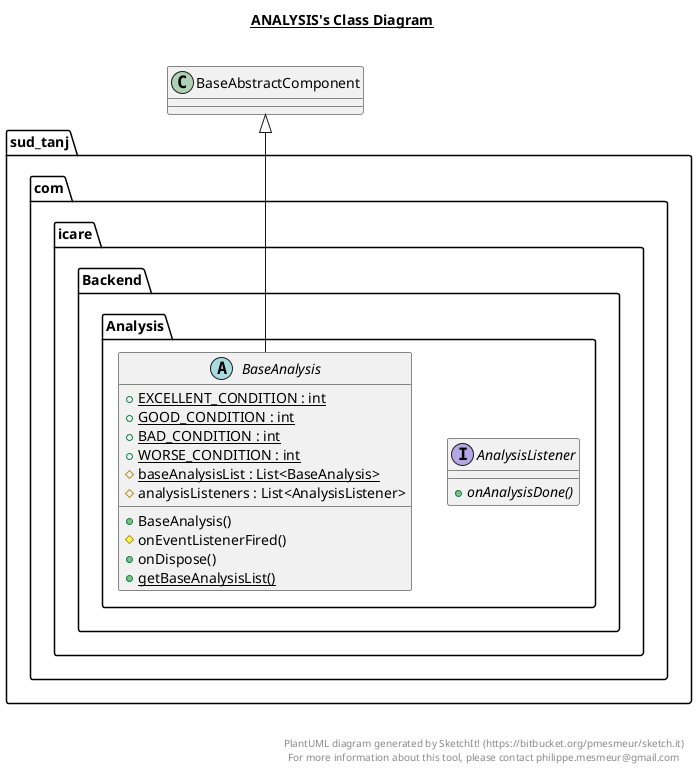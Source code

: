 @startuml

title __ANALYSIS's Class Diagram__\n

  package sud_tanj.com.icare {
    package sud_tanj.com.icare.Backend {
      package sud_tanj.com.icare.Backend.Analysis {
        interface AnalysisListener {
            {abstract} + onAnalysisDone()
        }
      }
    }
  }
  

  package sud_tanj.com.icare {
    package sud_tanj.com.icare.Backend {
      package sud_tanj.com.icare.Backend.Analysis {
        abstract class BaseAnalysis {
            {static} + EXCELLENT_CONDITION : int
            {static} + GOOD_CONDITION : int
            {static} + BAD_CONDITION : int
            {static} + WORSE_CONDITION : int
            {static} # baseAnalysisList : List<BaseAnalysis>
            # analysisListeners : List<AnalysisListener>
            + BaseAnalysis()
            # onEventListenerFired()
            + onDispose()
            {static} + getBaseAnalysisList()
        }
      }
    }
  }
  

  BaseAnalysis -up-|> BaseAbstractComponent


right footer


PlantUML diagram generated by SketchIt! (https://bitbucket.org/pmesmeur/sketch.it)
For more information about this tool, please contact philippe.mesmeur@gmail.com
endfooter

@enduml
